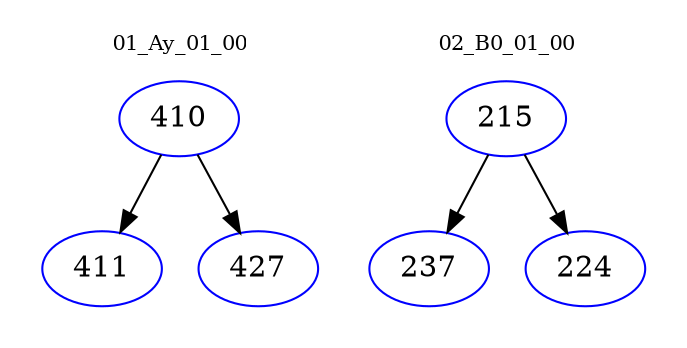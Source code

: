 digraph{
subgraph cluster_0 {
color = white
label = "01_Ay_01_00";
fontsize=10;
T0_410 [label="410", color="blue"]
T0_410 -> T0_411 [color="black"]
T0_411 [label="411", color="blue"]
T0_410 -> T0_427 [color="black"]
T0_427 [label="427", color="blue"]
}
subgraph cluster_1 {
color = white
label = "02_B0_01_00";
fontsize=10;
T1_215 [label="215", color="blue"]
T1_215 -> T1_237 [color="black"]
T1_237 [label="237", color="blue"]
T1_215 -> T1_224 [color="black"]
T1_224 [label="224", color="blue"]
}
}
